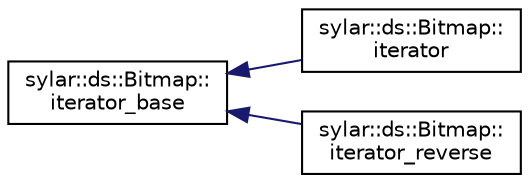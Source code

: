 digraph "类继承关系图"
{
 // LATEX_PDF_SIZE
  edge [fontname="Helvetica",fontsize="10",labelfontname="Helvetica",labelfontsize="10"];
  node [fontname="Helvetica",fontsize="10",shape=record];
  rankdir="LR";
  Node0 [label="sylar::ds::Bitmap::\literator_base",height=0.2,width=0.4,color="black", fillcolor="white", style="filled",URL="$classsylar_1_1ds_1_1Bitmap_1_1iterator__base.html",tooltip=" "];
  Node0 -> Node1 [dir="back",color="midnightblue",fontsize="10",style="solid",fontname="Helvetica"];
  Node1 [label="sylar::ds::Bitmap::\literator",height=0.2,width=0.4,color="black", fillcolor="white", style="filled",URL="$classsylar_1_1ds_1_1Bitmap_1_1iterator.html",tooltip=" "];
  Node0 -> Node2 [dir="back",color="midnightblue",fontsize="10",style="solid",fontname="Helvetica"];
  Node2 [label="sylar::ds::Bitmap::\literator_reverse",height=0.2,width=0.4,color="black", fillcolor="white", style="filled",URL="$classsylar_1_1ds_1_1Bitmap_1_1iterator__reverse.html",tooltip=" "];
}
